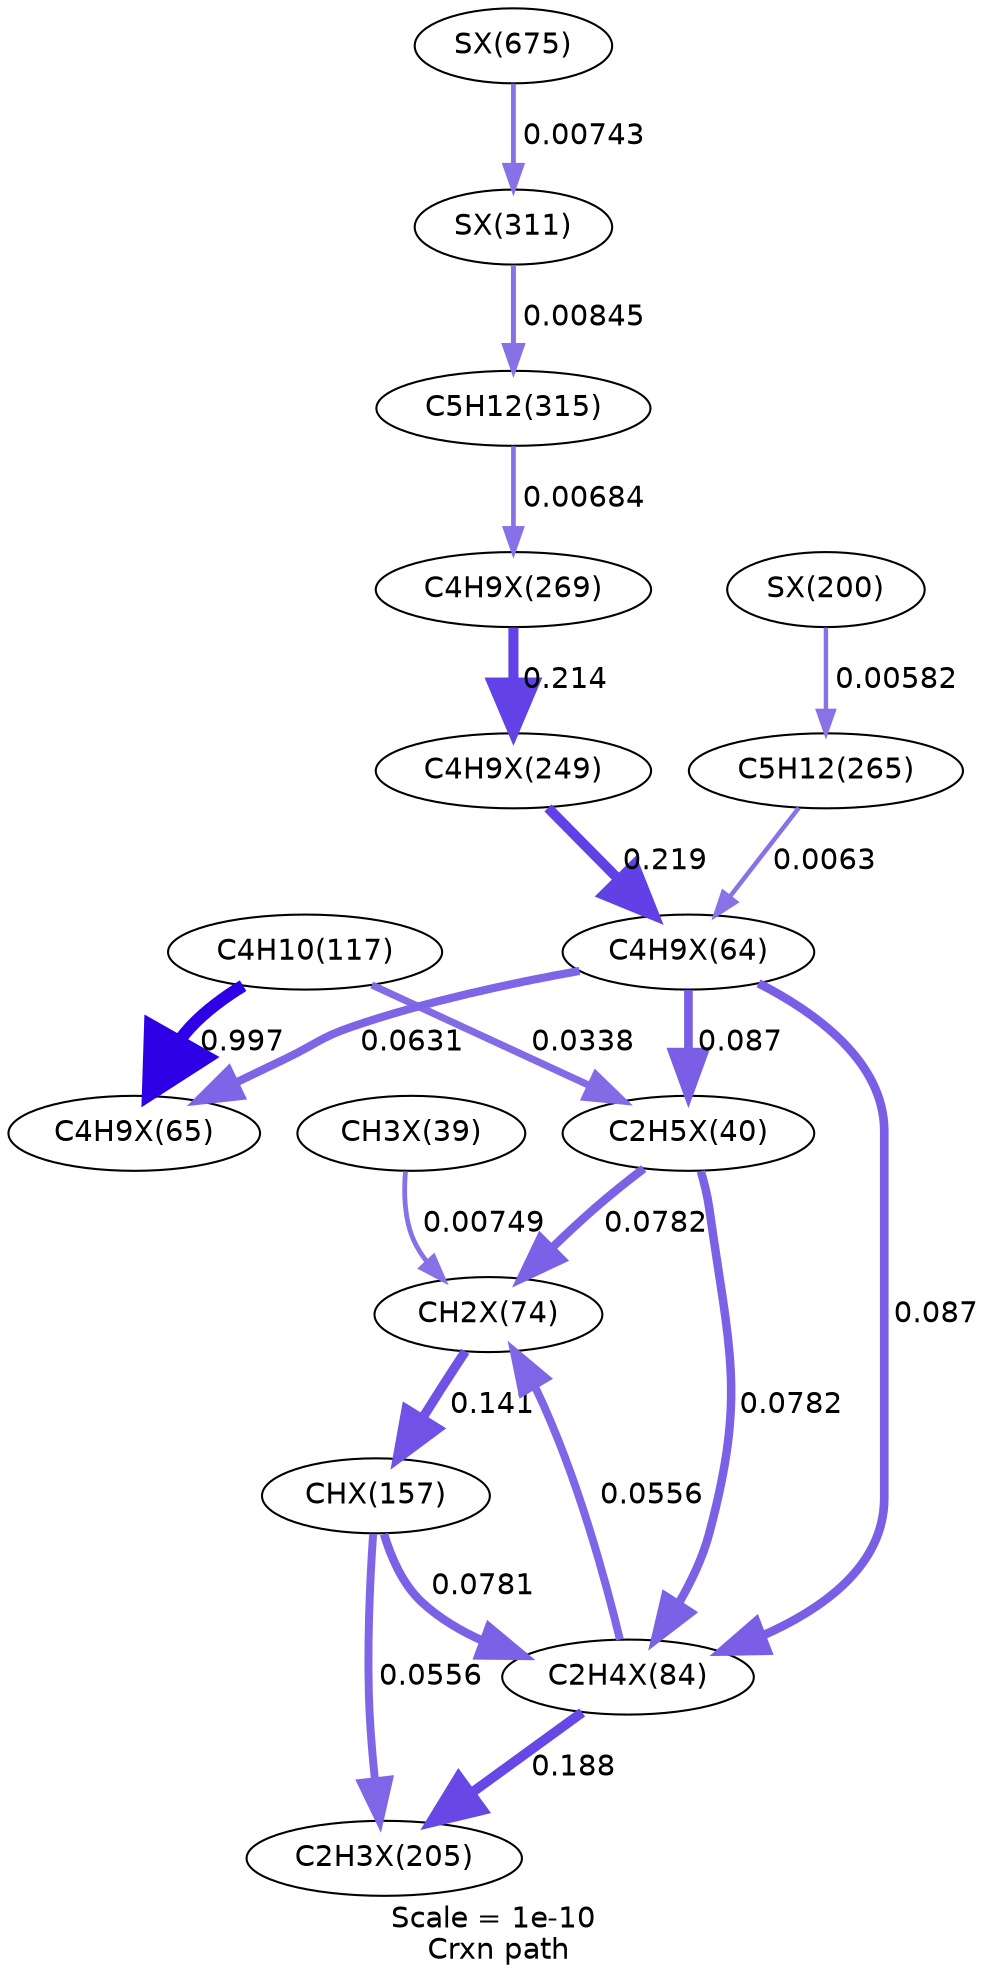 digraph reaction_paths {
center=1;
s29 -> s38[fontname="Helvetica", style="setlinewidth(4.08)", arrowsize=2.04, color="0.7, 0.578, 0.9"
, label=" 0.0782"];
s29 -> s39[fontname="Helvetica", style="setlinewidth(4.08)", arrowsize=2.04, color="0.7, 0.578, 0.9"
, label=" 0.0782"];
s9 -> s29[fontname="Helvetica", style="setlinewidth(3.44)", arrowsize=1.72, color="0.7, 0.534, 0.9"
, label=" 0.0338"];
s35 -> s29[fontname="Helvetica", style="setlinewidth(4.16)", arrowsize=2.08, color="0.7, 0.587, 0.9"
, label=" 0.087"];
s38 -> s45[fontname="Helvetica", style="setlinewidth(4.52)", arrowsize=2.26, color="0.7, 0.641, 0.9"
, label=" 0.141"];
s28 -> s38[fontname="Helvetica", style="setlinewidth(2.31)", arrowsize=1.15, color="0.7, 0.507, 0.9"
, label=" 0.00749"];
s39 -> s38[fontname="Helvetica", style="setlinewidth(3.82)", arrowsize=1.91, color="0.7, 0.556, 0.9"
, label=" 0.0556"];
s45 -> s39[fontname="Helvetica", style="setlinewidth(4.07)", arrowsize=2.04, color="0.7, 0.578, 0.9"
, label=" 0.0781"];
s45 -> s49[fontname="Helvetica", style="setlinewidth(3.82)", arrowsize=1.91, color="0.7, 0.556, 0.9"
, label=" 0.0556"];
s39 -> s49[fontname="Helvetica", style="setlinewidth(4.74)", arrowsize=2.37, color="0.7, 0.688, 0.9"
, label=" 0.188"];
s35 -> s39[fontname="Helvetica", style="setlinewidth(4.16)", arrowsize=2.08, color="0.7, 0.587, 0.9"
, label=" 0.087"];
s9 -> s36[fontname="Helvetica", style="setlinewidth(6)", arrowsize=3, color="0.7, 1.5, 0.9"
, label=" 0.997"];
s35 -> s36[fontname="Helvetica", style="setlinewidth(3.91)", arrowsize=1.96, color="0.7, 0.563, 0.9"
, label=" 0.0631"];
s57 -> s35[fontname="Helvetica", style="setlinewidth(4.85)", arrowsize=2.43, color="0.7, 0.719, 0.9"
, label=" 0.219"];
s13 -> s35[fontname="Helvetica", style="setlinewidth(2.17)", arrowsize=1.09, color="0.7, 0.506, 0.9"
, label=" 0.0063"];
s62 -> s57[fontname="Helvetica", style="setlinewidth(4.84)", arrowsize=2.42, color="0.7, 0.714, 0.9"
, label=" 0.214"];
s16 -> s62[fontname="Helvetica", style="setlinewidth(2.24)", arrowsize=1.12, color="0.7, 0.507, 0.9"
, label=" 0.00684"];
s116 -> s73[fontname="Helvetica", style="setlinewidth(2.3)", arrowsize=1.15, color="0.7, 0.507, 0.9"
, label=" 0.00743"];
s47 -> s13[fontname="Helvetica", style="setlinewidth(2.12)", arrowsize=1.06, color="0.7, 0.506, 0.9"
, label=" 0.00582"];
s73 -> s16[fontname="Helvetica", style="setlinewidth(2.4)", arrowsize=1.2, color="0.7, 0.508, 0.9"
, label=" 0.00845"];
s9 [ fontname="Helvetica", label="C4H10(117)"];
s13 [ fontname="Helvetica", label="C5H12(265)"];
s16 [ fontname="Helvetica", label="C5H12(315)"];
s28 [ fontname="Helvetica", label="CH3X(39)"];
s29 [ fontname="Helvetica", label="C2H5X(40)"];
s35 [ fontname="Helvetica", label="C4H9X(64)"];
s36 [ fontname="Helvetica", label="C4H9X(65)"];
s38 [ fontname="Helvetica", label="CH2X(74)"];
s39 [ fontname="Helvetica", label="C2H4X(84)"];
s45 [ fontname="Helvetica", label="CHX(157)"];
s47 [ fontname="Helvetica", label="SX(200)"];
s49 [ fontname="Helvetica", label="C2H3X(205)"];
s57 [ fontname="Helvetica", label="C4H9X(249)"];
s62 [ fontname="Helvetica", label="C4H9X(269)"];
s73 [ fontname="Helvetica", label="SX(311)"];
s116 [ fontname="Helvetica", label="SX(675)"];
 label = "Scale = 1e-10\l Crxn path";
 fontname = "Helvetica";
}
